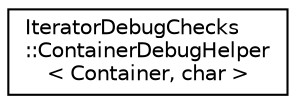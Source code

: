 digraph "Graphical Class Hierarchy"
{
  edge [fontname="Helvetica",fontsize="10",labelfontname="Helvetica",labelfontsize="10"];
  node [fontname="Helvetica",fontsize="10",shape=record];
  rankdir="LR";
  Node0 [label="IteratorDebugChecks\l::ContainerDebugHelper\l\< Container, char \>",height=0.2,width=0.4,color="black", fillcolor="white", style="filled",URL="$struct_iterator_debug_checks_1_1_container_debug_helper_3_01_container_00_01char_01_4.html"];
}
